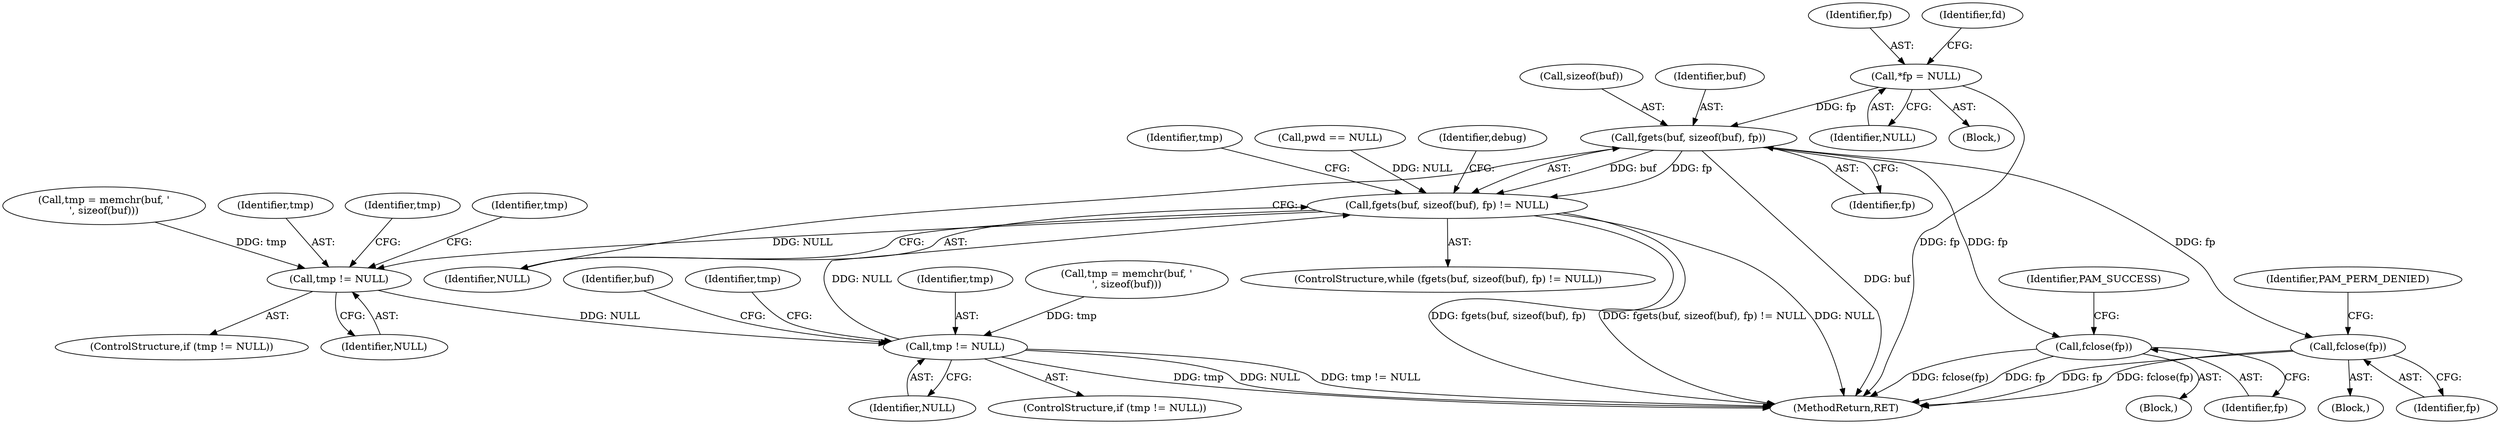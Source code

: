 digraph "0_altlinux_843807a3a90f52e7538be756616510730a24739a@API" {
"1000244" [label="(Call,fgets(buf, sizeof(buf), fp))"];
"1000115" [label="(Call,*fp = NULL)"];
"1000243" [label="(Call,fgets(buf, sizeof(buf), fp) != NULL)"];
"1000259" [label="(Call,tmp != NULL)"];
"1000275" [label="(Call,tmp != NULL)"];
"1000301" [label="(Call,fclose(fp))"];
"1000314" [label="(Call,fclose(fp))"];
"1000290" [label="(Block,)"];
"1000268" [label="(Identifier,tmp)"];
"1000249" [label="(Identifier,NULL)"];
"1000242" [label="(ControlStructure,while (fgets(buf, sizeof(buf), fp) != NULL))"];
"1000302" [label="(Identifier,fp)"];
"1000286" [label="(Identifier,buf)"];
"1000277" [label="(Identifier,NULL)"];
"1000317" [label="(Identifier,PAM_PERM_DENIED)"];
"1000115" [label="(Call,*fp = NULL)"];
"1000265" [label="(Identifier,tmp)"];
"1000258" [label="(ControlStructure,if (tmp != NULL))"];
"1000315" [label="(Identifier,fp)"];
"1000304" [label="(Identifier,PAM_SUCCESS)"];
"1000244" [label="(Call,fgets(buf, sizeof(buf), fp))"];
"1000245" [label="(Identifier,buf)"];
"1000248" [label="(Identifier,fp)"];
"1000306" [label="(Identifier,debug)"];
"1000275" [label="(Call,tmp != NULL)"];
"1000261" [label="(Identifier,NULL)"];
"1000116" [label="(Identifier,fp)"];
"1000243" [label="(Call,fgets(buf, sizeof(buf), fp) != NULL)"];
"1000281" [label="(Identifier,tmp)"];
"1000117" [label="(Identifier,NULL)"];
"1000252" [label="(Identifier,tmp)"];
"1000314" [label="(Call,fclose(fp))"];
"1000276" [label="(Identifier,tmp)"];
"1000259" [label="(Call,tmp != NULL)"];
"1000363" [label="(MethodReturn,RET)"];
"1000112" [label="(Block,)"];
"1000267" [label="(Call,tmp = memchr(buf, '\n', sizeof(buf)))"];
"1000301" [label="(Call,fclose(fp))"];
"1000274" [label="(ControlStructure,if (tmp != NULL))"];
"1000246" [label="(Call,sizeof(buf))"];
"1000251" [label="(Call,tmp = memchr(buf, '\r', sizeof(buf)))"];
"1000239" [label="(Block,)"];
"1000260" [label="(Identifier,tmp)"];
"1000133" [label="(Call,pwd == NULL)"];
"1000121" [label="(Identifier,fd)"];
"1000244" -> "1000243"  [label="AST: "];
"1000244" -> "1000248"  [label="CFG: "];
"1000245" -> "1000244"  [label="AST: "];
"1000246" -> "1000244"  [label="AST: "];
"1000248" -> "1000244"  [label="AST: "];
"1000249" -> "1000244"  [label="CFG: "];
"1000244" -> "1000363"  [label="DDG: buf"];
"1000244" -> "1000243"  [label="DDG: buf"];
"1000244" -> "1000243"  [label="DDG: fp"];
"1000115" -> "1000244"  [label="DDG: fp"];
"1000244" -> "1000301"  [label="DDG: fp"];
"1000244" -> "1000314"  [label="DDG: fp"];
"1000115" -> "1000112"  [label="AST: "];
"1000115" -> "1000117"  [label="CFG: "];
"1000116" -> "1000115"  [label="AST: "];
"1000117" -> "1000115"  [label="AST: "];
"1000121" -> "1000115"  [label="CFG: "];
"1000115" -> "1000363"  [label="DDG: fp"];
"1000243" -> "1000242"  [label="AST: "];
"1000243" -> "1000249"  [label="CFG: "];
"1000249" -> "1000243"  [label="AST: "];
"1000252" -> "1000243"  [label="CFG: "];
"1000306" -> "1000243"  [label="CFG: "];
"1000243" -> "1000363"  [label="DDG: fgets(buf, sizeof(buf), fp)"];
"1000243" -> "1000363"  [label="DDG: fgets(buf, sizeof(buf), fp) != NULL"];
"1000243" -> "1000363"  [label="DDG: NULL"];
"1000133" -> "1000243"  [label="DDG: NULL"];
"1000275" -> "1000243"  [label="DDG: NULL"];
"1000243" -> "1000259"  [label="DDG: NULL"];
"1000259" -> "1000258"  [label="AST: "];
"1000259" -> "1000261"  [label="CFG: "];
"1000260" -> "1000259"  [label="AST: "];
"1000261" -> "1000259"  [label="AST: "];
"1000265" -> "1000259"  [label="CFG: "];
"1000268" -> "1000259"  [label="CFG: "];
"1000251" -> "1000259"  [label="DDG: tmp"];
"1000259" -> "1000275"  [label="DDG: NULL"];
"1000275" -> "1000274"  [label="AST: "];
"1000275" -> "1000277"  [label="CFG: "];
"1000276" -> "1000275"  [label="AST: "];
"1000277" -> "1000275"  [label="AST: "];
"1000281" -> "1000275"  [label="CFG: "];
"1000286" -> "1000275"  [label="CFG: "];
"1000275" -> "1000363"  [label="DDG: tmp != NULL"];
"1000275" -> "1000363"  [label="DDG: tmp"];
"1000275" -> "1000363"  [label="DDG: NULL"];
"1000267" -> "1000275"  [label="DDG: tmp"];
"1000301" -> "1000290"  [label="AST: "];
"1000301" -> "1000302"  [label="CFG: "];
"1000302" -> "1000301"  [label="AST: "];
"1000304" -> "1000301"  [label="CFG: "];
"1000301" -> "1000363"  [label="DDG: fclose(fp)"];
"1000301" -> "1000363"  [label="DDG: fp"];
"1000314" -> "1000239"  [label="AST: "];
"1000314" -> "1000315"  [label="CFG: "];
"1000315" -> "1000314"  [label="AST: "];
"1000317" -> "1000314"  [label="CFG: "];
"1000314" -> "1000363"  [label="DDG: fp"];
"1000314" -> "1000363"  [label="DDG: fclose(fp)"];
}

